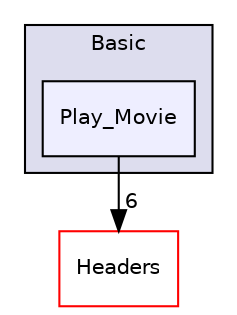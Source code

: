 digraph "Play_Movie" {
  compound=true
  node [ fontsize="10", fontname="Helvetica"];
  edge [ labelfontsize="10", labelfontname="Helvetica"];
  subgraph clusterdir_fff1b91a0428f70ca6ccff656ee7b826 {
    graph [ bgcolor="#ddddee", pencolor="black", label="Basic" fontname="Helvetica", fontsize="10", URL="dir_fff1b91a0428f70ca6ccff656ee7b826.html"]
  dir_03066b6859f5bf54514ed62c0579d0c9 [shape=box, label="Play_Movie", style="filled", fillcolor="#eeeeff", pencolor="black", URL="dir_03066b6859f5bf54514ed62c0579d0c9.html"];
  }
  dir_3ed09e8ce6640af79318ee4a8db1ede0 [shape=box label="Headers" fillcolor="white" style="filled" color="red" URL="dir_3ed09e8ce6640af79318ee4a8db1ede0.html"];
  dir_03066b6859f5bf54514ed62c0579d0c9->dir_3ed09e8ce6640af79318ee4a8db1ede0 [headlabel="6", labeldistance=1.5 headhref="dir_000061_000008.html"];
}
